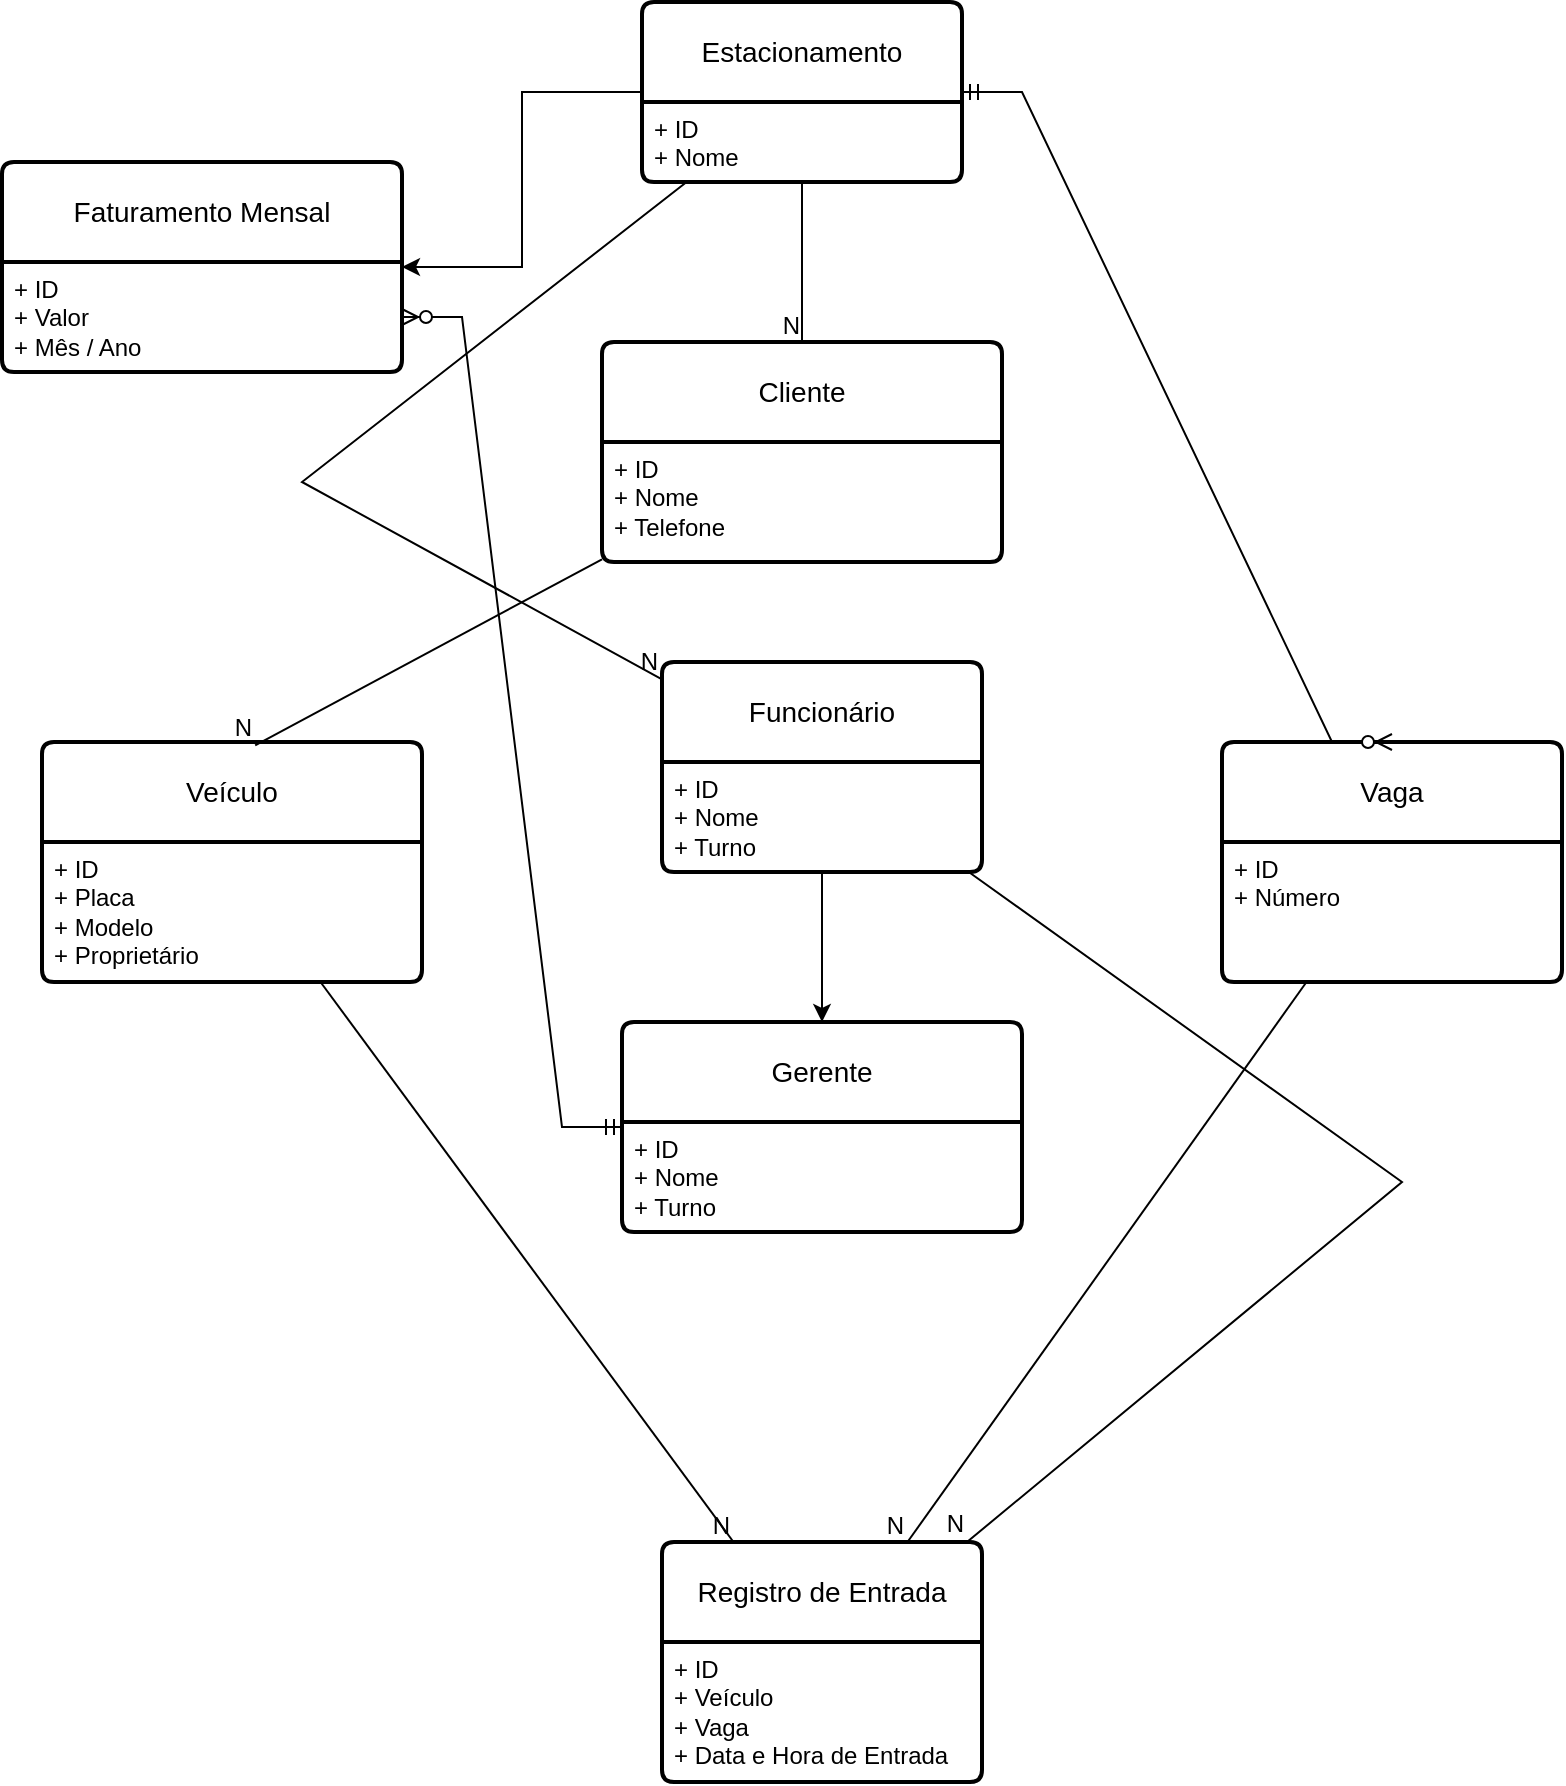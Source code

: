 <mxfile version="21.6.9" type="github">
  <diagram name="Página-1" id="DO2lhwMJtu9jsgmC79DK">
    <mxGraphModel dx="952" dy="1063" grid="1" gridSize="10" guides="1" tooltips="1" connect="1" arrows="1" fold="1" page="1" pageScale="1" pageWidth="827" pageHeight="1169" math="0" shadow="0">
      <root>
        <mxCell id="0" />
        <mxCell id="1" parent="0" />
        <mxCell id="EYUcIrl1cW4uV3NCiwfl-2" value="Cliente" style="swimlane;childLayout=stackLayout;horizontal=1;startSize=50;horizontalStack=0;rounded=1;fontSize=14;fontStyle=0;strokeWidth=2;resizeParent=0;resizeLast=1;shadow=0;dashed=0;align=center;arcSize=4;whiteSpace=wrap;html=1;" vertex="1" parent="1">
          <mxGeometry x="320" y="200" width="200" height="110" as="geometry" />
        </mxCell>
        <mxCell id="EYUcIrl1cW4uV3NCiwfl-3" value="+ ID&lt;br&gt;+ Nome&lt;br&gt;+ Telefone" style="align=left;strokeColor=none;fillColor=none;spacingLeft=4;fontSize=12;verticalAlign=top;resizable=0;rotatable=0;part=1;html=1;" vertex="1" parent="EYUcIrl1cW4uV3NCiwfl-2">
          <mxGeometry y="50" width="200" height="60" as="geometry" />
        </mxCell>
        <mxCell id="EYUcIrl1cW4uV3NCiwfl-30" style="edgeStyle=orthogonalEdgeStyle;rounded=0;orthogonalLoop=1;jettySize=auto;html=1;exitX=0.5;exitY=1;exitDx=0;exitDy=0;" edge="1" parent="EYUcIrl1cW4uV3NCiwfl-2" source="EYUcIrl1cW4uV3NCiwfl-3" target="EYUcIrl1cW4uV3NCiwfl-3">
          <mxGeometry relative="1" as="geometry" />
        </mxCell>
        <mxCell id="EYUcIrl1cW4uV3NCiwfl-33" style="edgeStyle=orthogonalEdgeStyle;rounded=0;orthogonalLoop=1;jettySize=auto;html=1;exitX=0.5;exitY=1;exitDx=0;exitDy=0;" edge="1" parent="EYUcIrl1cW4uV3NCiwfl-2" source="EYUcIrl1cW4uV3NCiwfl-3" target="EYUcIrl1cW4uV3NCiwfl-3">
          <mxGeometry relative="1" as="geometry" />
        </mxCell>
        <mxCell id="EYUcIrl1cW4uV3NCiwfl-4" value="Veículo" style="swimlane;childLayout=stackLayout;horizontal=1;startSize=50;horizontalStack=0;rounded=1;fontSize=14;fontStyle=0;strokeWidth=2;resizeParent=0;resizeLast=1;shadow=0;dashed=0;align=center;arcSize=4;whiteSpace=wrap;html=1;" vertex="1" parent="1">
          <mxGeometry x="40" y="400" width="190" height="120" as="geometry" />
        </mxCell>
        <mxCell id="EYUcIrl1cW4uV3NCiwfl-5" value="+ ID&lt;br&gt;+ Placa&lt;br&gt;+ Modelo&lt;br&gt;+ Proprietário&lt;br&gt;" style="align=left;strokeColor=none;fillColor=none;spacingLeft=4;fontSize=12;verticalAlign=top;resizable=0;rotatable=0;part=1;html=1;" vertex="1" parent="EYUcIrl1cW4uV3NCiwfl-4">
          <mxGeometry y="50" width="190" height="70" as="geometry" />
        </mxCell>
        <mxCell id="EYUcIrl1cW4uV3NCiwfl-13" value="Vaga" style="swimlane;childLayout=stackLayout;horizontal=1;startSize=50;horizontalStack=0;rounded=1;fontSize=14;fontStyle=0;strokeWidth=2;resizeParent=0;resizeLast=1;shadow=0;dashed=0;align=center;arcSize=4;whiteSpace=wrap;html=1;" vertex="1" parent="1">
          <mxGeometry x="630" y="400" width="170" height="120" as="geometry" />
        </mxCell>
        <mxCell id="EYUcIrl1cW4uV3NCiwfl-14" value="+ ID&lt;br&gt;+ Número" style="align=left;strokeColor=none;fillColor=none;spacingLeft=4;fontSize=12;verticalAlign=top;resizable=0;rotatable=0;part=1;html=1;" vertex="1" parent="EYUcIrl1cW4uV3NCiwfl-13">
          <mxGeometry y="50" width="170" height="70" as="geometry" />
        </mxCell>
        <mxCell id="EYUcIrl1cW4uV3NCiwfl-51" style="edgeStyle=orthogonalEdgeStyle;rounded=0;orthogonalLoop=1;jettySize=auto;html=1;" edge="1" parent="1" source="EYUcIrl1cW4uV3NCiwfl-15" target="EYUcIrl1cW4uV3NCiwfl-49">
          <mxGeometry relative="1" as="geometry" />
        </mxCell>
        <mxCell id="EYUcIrl1cW4uV3NCiwfl-15" value="Estacionamento" style="swimlane;childLayout=stackLayout;horizontal=1;startSize=50;horizontalStack=0;rounded=1;fontSize=14;fontStyle=0;strokeWidth=2;resizeParent=0;resizeLast=1;shadow=0;dashed=0;align=center;arcSize=4;whiteSpace=wrap;html=1;" vertex="1" parent="1">
          <mxGeometry x="340" y="30" width="160" height="90" as="geometry" />
        </mxCell>
        <mxCell id="EYUcIrl1cW4uV3NCiwfl-16" value="+ ID&lt;br&gt;+ Nome&lt;br&gt;" style="align=left;strokeColor=none;fillColor=none;spacingLeft=4;fontSize=12;verticalAlign=top;resizable=0;rotatable=0;part=1;html=1;" vertex="1" parent="EYUcIrl1cW4uV3NCiwfl-15">
          <mxGeometry y="50" width="160" height="40" as="geometry" />
        </mxCell>
        <mxCell id="EYUcIrl1cW4uV3NCiwfl-17" value="Registro de Entrada" style="swimlane;childLayout=stackLayout;horizontal=1;startSize=50;horizontalStack=0;rounded=1;fontSize=14;fontStyle=0;strokeWidth=2;resizeParent=0;resizeLast=1;shadow=0;dashed=0;align=center;arcSize=4;whiteSpace=wrap;html=1;" vertex="1" parent="1">
          <mxGeometry x="350" y="800" width="160" height="120" as="geometry" />
        </mxCell>
        <mxCell id="EYUcIrl1cW4uV3NCiwfl-18" value="+ ID&lt;br&gt;+ Veículo&lt;br&gt;+ Vaga&lt;br&gt;+ Data e Hora de Entrada" style="align=left;strokeColor=none;fillColor=none;spacingLeft=4;fontSize=12;verticalAlign=top;resizable=0;rotatable=0;part=1;html=1;" vertex="1" parent="EYUcIrl1cW4uV3NCiwfl-17">
          <mxGeometry y="50" width="160" height="70" as="geometry" />
        </mxCell>
        <mxCell id="EYUcIrl1cW4uV3NCiwfl-21" value="" style="endArrow=none;html=1;rounded=0;" edge="1" parent="1" source="EYUcIrl1cW4uV3NCiwfl-13" target="EYUcIrl1cW4uV3NCiwfl-17">
          <mxGeometry relative="1" as="geometry">
            <mxPoint x="625" y="520" as="sourcePoint" />
            <mxPoint x="480" y="640" as="targetPoint" />
            <Array as="points" />
          </mxGeometry>
        </mxCell>
        <mxCell id="EYUcIrl1cW4uV3NCiwfl-22" value="N" style="resizable=0;html=1;whiteSpace=wrap;align=right;verticalAlign=bottom;" connectable="0" vertex="1" parent="EYUcIrl1cW4uV3NCiwfl-21">
          <mxGeometry x="1" relative="1" as="geometry" />
        </mxCell>
        <mxCell id="EYUcIrl1cW4uV3NCiwfl-23" value="" style="endArrow=none;html=1;rounded=0;exitX=0.5;exitY=1;exitDx=0;exitDy=0;entryX=0.5;entryY=0;entryDx=0;entryDy=0;" edge="1" parent="1" source="EYUcIrl1cW4uV3NCiwfl-16" target="EYUcIrl1cW4uV3NCiwfl-2">
          <mxGeometry relative="1" as="geometry">
            <mxPoint x="475" y="160" as="sourcePoint" />
            <mxPoint x="410" y="250" as="targetPoint" />
            <Array as="points" />
          </mxGeometry>
        </mxCell>
        <mxCell id="EYUcIrl1cW4uV3NCiwfl-24" value="N" style="resizable=0;html=1;whiteSpace=wrap;align=right;verticalAlign=bottom;" connectable="0" vertex="1" parent="EYUcIrl1cW4uV3NCiwfl-23">
          <mxGeometry x="1" relative="1" as="geometry" />
        </mxCell>
        <mxCell id="EYUcIrl1cW4uV3NCiwfl-25" value="" style="edgeStyle=entityRelationEdgeStyle;fontSize=12;html=1;endArrow=ERzeroToMany;startArrow=ERmandOne;rounded=0;entryX=0.5;entryY=0;entryDx=0;entryDy=0;exitX=1;exitY=0.5;exitDx=0;exitDy=0;" edge="1" parent="1" source="EYUcIrl1cW4uV3NCiwfl-15" target="EYUcIrl1cW4uV3NCiwfl-13">
          <mxGeometry width="100" height="100" relative="1" as="geometry">
            <mxPoint x="605" as="sourcePoint" />
            <mxPoint x="635" y="375" as="targetPoint" />
            <Array as="points">
              <mxPoint x="725" y="315" />
              <mxPoint x="695" y="270" />
            </Array>
          </mxGeometry>
        </mxCell>
        <mxCell id="EYUcIrl1cW4uV3NCiwfl-26" value="" style="endArrow=none;html=1;rounded=0;entryX=0.561;entryY=0.014;entryDx=0;entryDy=0;entryPerimeter=0;" edge="1" parent="1" source="EYUcIrl1cW4uV3NCiwfl-2" target="EYUcIrl1cW4uV3NCiwfl-4">
          <mxGeometry relative="1" as="geometry">
            <mxPoint x="330" y="320" as="sourcePoint" />
            <mxPoint x="185" y="440" as="targetPoint" />
            <Array as="points" />
          </mxGeometry>
        </mxCell>
        <mxCell id="EYUcIrl1cW4uV3NCiwfl-27" value="N" style="resizable=0;html=1;whiteSpace=wrap;align=right;verticalAlign=bottom;" connectable="0" vertex="1" parent="EYUcIrl1cW4uV3NCiwfl-26">
          <mxGeometry x="1" relative="1" as="geometry" />
        </mxCell>
        <mxCell id="EYUcIrl1cW4uV3NCiwfl-28" value="" style="endArrow=none;html=1;rounded=0;" edge="1" parent="1" source="EYUcIrl1cW4uV3NCiwfl-4" target="EYUcIrl1cW4uV3NCiwfl-17">
          <mxGeometry relative="1" as="geometry">
            <mxPoint x="190" y="550" as="sourcePoint" />
            <mxPoint x="190" y="640" as="targetPoint" />
            <Array as="points" />
          </mxGeometry>
        </mxCell>
        <mxCell id="EYUcIrl1cW4uV3NCiwfl-29" value="N" style="resizable=0;html=1;whiteSpace=wrap;align=right;verticalAlign=bottom;" connectable="0" vertex="1" parent="EYUcIrl1cW4uV3NCiwfl-28">
          <mxGeometry x="1" relative="1" as="geometry" />
        </mxCell>
        <mxCell id="EYUcIrl1cW4uV3NCiwfl-34" value="Funcionário" style="swimlane;childLayout=stackLayout;horizontal=1;startSize=50;horizontalStack=0;rounded=1;fontSize=14;fontStyle=0;strokeWidth=2;resizeParent=0;resizeLast=1;shadow=0;dashed=0;align=center;arcSize=4;whiteSpace=wrap;html=1;" vertex="1" parent="1">
          <mxGeometry x="350" y="360" width="160" height="105" as="geometry" />
        </mxCell>
        <mxCell id="EYUcIrl1cW4uV3NCiwfl-35" value="+ ID&lt;br&gt;+ Nome&lt;br&gt;+ Turno" style="align=left;strokeColor=none;fillColor=none;spacingLeft=4;fontSize=12;verticalAlign=top;resizable=0;rotatable=0;part=1;html=1;" vertex="1" parent="EYUcIrl1cW4uV3NCiwfl-34">
          <mxGeometry y="50" width="160" height="55" as="geometry" />
        </mxCell>
        <mxCell id="EYUcIrl1cW4uV3NCiwfl-36" value="" style="endArrow=none;html=1;rounded=0;" edge="1" parent="1" source="EYUcIrl1cW4uV3NCiwfl-15" target="EYUcIrl1cW4uV3NCiwfl-34">
          <mxGeometry relative="1" as="geometry">
            <mxPoint x="273" y="150" as="sourcePoint" />
            <mxPoint x="240" y="320" as="targetPoint" />
            <Array as="points">
              <mxPoint x="170" y="270" />
            </Array>
          </mxGeometry>
        </mxCell>
        <mxCell id="EYUcIrl1cW4uV3NCiwfl-37" value="N" style="resizable=0;html=1;whiteSpace=wrap;align=right;verticalAlign=bottom;" connectable="0" vertex="1" parent="EYUcIrl1cW4uV3NCiwfl-36">
          <mxGeometry x="1" relative="1" as="geometry" />
        </mxCell>
        <mxCell id="EYUcIrl1cW4uV3NCiwfl-42" value="" style="endArrow=none;html=1;rounded=0;" edge="1" parent="1" source="EYUcIrl1cW4uV3NCiwfl-34" target="EYUcIrl1cW4uV3NCiwfl-17">
          <mxGeometry relative="1" as="geometry">
            <mxPoint x="369" y="520" as="sourcePoint" />
            <mxPoint x="458" y="605" as="targetPoint" />
            <Array as="points">
              <mxPoint x="720" y="620" />
            </Array>
          </mxGeometry>
        </mxCell>
        <mxCell id="EYUcIrl1cW4uV3NCiwfl-43" value="N" style="resizable=0;html=1;whiteSpace=wrap;align=right;verticalAlign=bottom;" connectable="0" vertex="1" parent="EYUcIrl1cW4uV3NCiwfl-42">
          <mxGeometry x="1" relative="1" as="geometry" />
        </mxCell>
        <mxCell id="EYUcIrl1cW4uV3NCiwfl-45" value="Gerente" style="swimlane;childLayout=stackLayout;horizontal=1;startSize=50;horizontalStack=0;rounded=1;fontSize=14;fontStyle=0;strokeWidth=2;resizeParent=0;resizeLast=1;shadow=0;dashed=0;align=center;arcSize=4;whiteSpace=wrap;html=1;" vertex="1" parent="1">
          <mxGeometry x="330" y="540" width="200" height="105" as="geometry" />
        </mxCell>
        <mxCell id="EYUcIrl1cW4uV3NCiwfl-46" value="+ ID&lt;br&gt;+ Nome&lt;br&gt;+ Turno" style="align=left;strokeColor=none;fillColor=none;spacingLeft=4;fontSize=12;verticalAlign=top;resizable=0;rotatable=0;part=1;html=1;" vertex="1" parent="EYUcIrl1cW4uV3NCiwfl-45">
          <mxGeometry y="50" width="200" height="55" as="geometry" />
        </mxCell>
        <mxCell id="EYUcIrl1cW4uV3NCiwfl-48" style="edgeStyle=orthogonalEdgeStyle;rounded=0;orthogonalLoop=1;jettySize=auto;html=1;" edge="1" parent="1" source="EYUcIrl1cW4uV3NCiwfl-35" target="EYUcIrl1cW4uV3NCiwfl-45">
          <mxGeometry relative="1" as="geometry" />
        </mxCell>
        <mxCell id="EYUcIrl1cW4uV3NCiwfl-49" value="Faturamento Mensal" style="swimlane;childLayout=stackLayout;horizontal=1;startSize=50;horizontalStack=0;rounded=1;fontSize=14;fontStyle=0;strokeWidth=2;resizeParent=0;resizeLast=1;shadow=0;dashed=0;align=center;arcSize=4;whiteSpace=wrap;html=1;" vertex="1" parent="1">
          <mxGeometry x="20" y="110" width="200" height="105" as="geometry" />
        </mxCell>
        <mxCell id="EYUcIrl1cW4uV3NCiwfl-50" value="+ ID&lt;br&gt;+ Valor&lt;br&gt;+ Mês / Ano" style="align=left;strokeColor=none;fillColor=none;spacingLeft=4;fontSize=12;verticalAlign=top;resizable=0;rotatable=0;part=1;html=1;" vertex="1" parent="EYUcIrl1cW4uV3NCiwfl-49">
          <mxGeometry y="50" width="200" height="55" as="geometry" />
        </mxCell>
        <mxCell id="EYUcIrl1cW4uV3NCiwfl-57" value="" style="edgeStyle=entityRelationEdgeStyle;fontSize=12;html=1;endArrow=ERzeroToMany;startArrow=ERmandOne;rounded=0;" edge="1" parent="1" source="EYUcIrl1cW4uV3NCiwfl-45" target="EYUcIrl1cW4uV3NCiwfl-50">
          <mxGeometry width="100" height="100" relative="1" as="geometry">
            <mxPoint x="270" y="590" as="sourcePoint" />
            <mxPoint x="370" y="490" as="targetPoint" />
          </mxGeometry>
        </mxCell>
      </root>
    </mxGraphModel>
  </diagram>
</mxfile>
